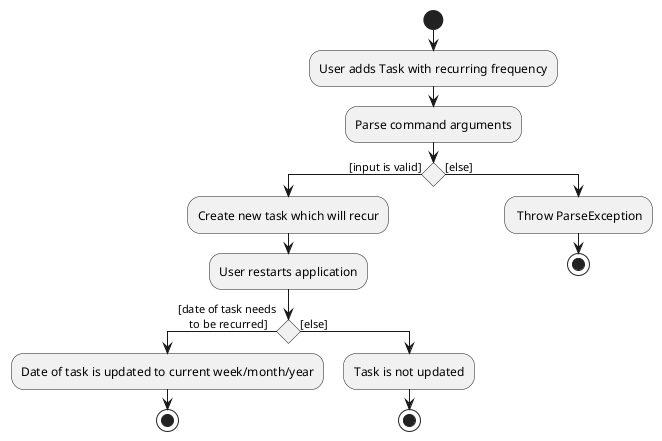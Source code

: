 @startuml
start
:User adds Task with recurring frequency;

:Parse command arguments;

if () then ([input is valid])
    :Create new task which will recur;
    :User restarts application;
    if () then ([date of task needs
    to be recurred])
    :Date of task is updated to current week/month/year;
    stop
    else ([else])
    :Task is not updated;
    stop
    endif
else ([else])
: Throw ParseException;
stop
endif
@enduml
